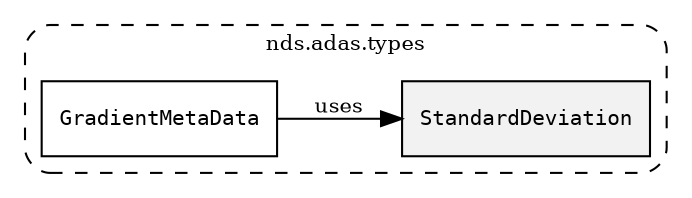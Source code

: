 /**
 * This dot file creates symbol collaboration diagram for StandardDeviation.
 */
digraph ZSERIO
{
    node [shape=box, fontsize=10];
    rankdir="LR";
    fontsize=10;
    tooltip="StandardDeviation collaboration diagram";

    subgraph "cluster_nds.adas.types"
    {
        style="dashed, rounded";
        label="nds.adas.types";
        tooltip="Package nds.adas.types";
        href="../../../content/packages/nds.adas.types.html#Package-nds-adas-types";
        target="_parent";

        "StandardDeviation" [style="filled", fillcolor="#0000000D", target="_parent", label=<<font face="monospace"><table align="center" border="0" cellspacing="0" cellpadding="0"><tr><td href="../../../content/packages/nds.adas.types.html#Subtype-StandardDeviation" title="Subtype defined in nds.adas.types">StandardDeviation</td></tr></table></font>>];
        "GradientMetaData" [target="_parent", label=<<font face="monospace"><table align="center" border="0" cellspacing="0" cellpadding="0"><tr><td href="../../../content/packages/nds.adas.types.html#Structure-GradientMetaData" title="Structure defined in nds.adas.types">GradientMetaData</td></tr></table></font>>];
    }

    "GradientMetaData" -> "StandardDeviation" [label="uses", fontsize=10];
}
